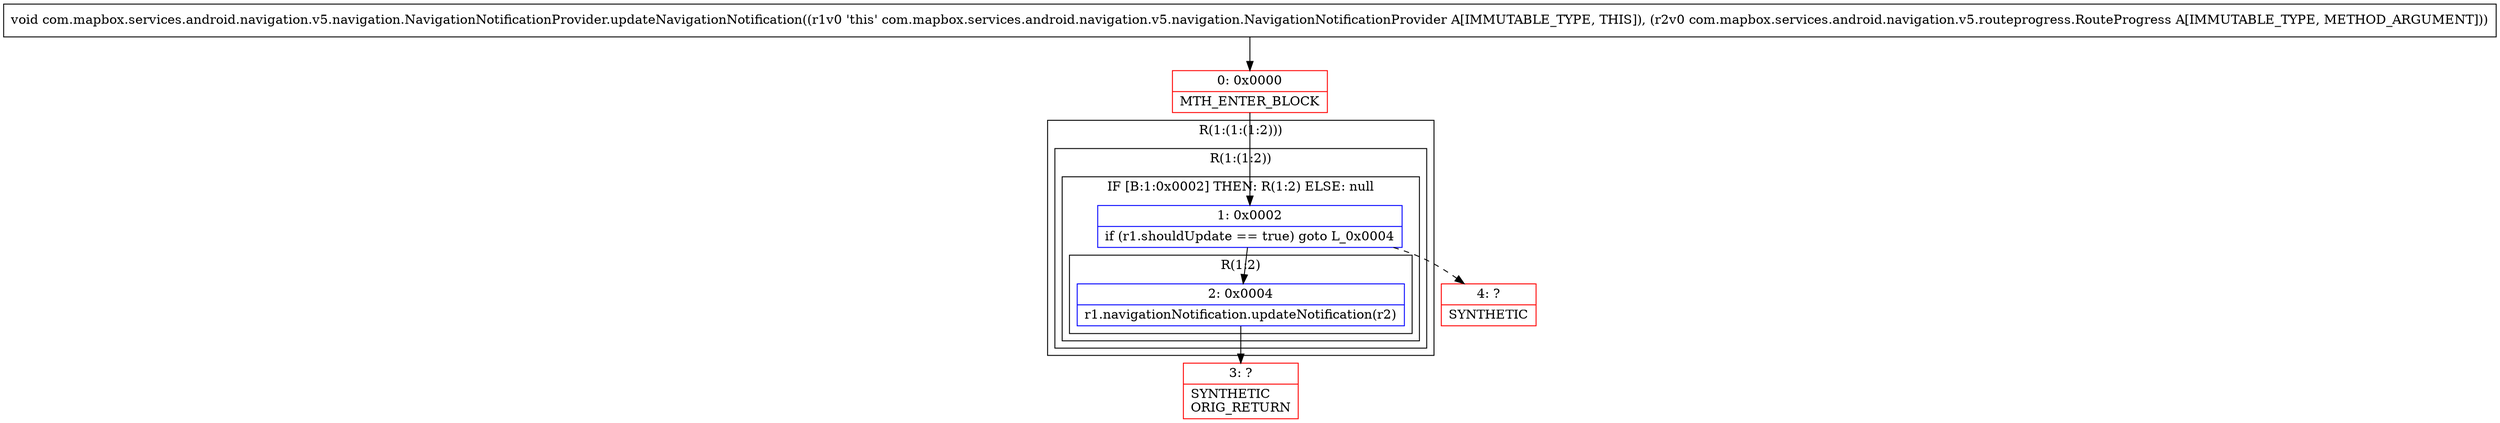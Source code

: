 digraph "CFG forcom.mapbox.services.android.navigation.v5.navigation.NavigationNotificationProvider.updateNavigationNotification(Lcom\/mapbox\/services\/android\/navigation\/v5\/routeprogress\/RouteProgress;)V" {
subgraph cluster_Region_565694806 {
label = "R(1:(1:(1:2)))";
node [shape=record,color=blue];
subgraph cluster_Region_1102673890 {
label = "R(1:(1:2))";
node [shape=record,color=blue];
subgraph cluster_IfRegion_896423337 {
label = "IF [B:1:0x0002] THEN: R(1:2) ELSE: null";
node [shape=record,color=blue];
Node_1 [shape=record,label="{1\:\ 0x0002|if (r1.shouldUpdate == true) goto L_0x0004\l}"];
subgraph cluster_Region_1099780478 {
label = "R(1:2)";
node [shape=record,color=blue];
Node_2 [shape=record,label="{2\:\ 0x0004|r1.navigationNotification.updateNotification(r2)\l}"];
}
}
}
}
Node_0 [shape=record,color=red,label="{0\:\ 0x0000|MTH_ENTER_BLOCK\l}"];
Node_3 [shape=record,color=red,label="{3\:\ ?|SYNTHETIC\lORIG_RETURN\l}"];
Node_4 [shape=record,color=red,label="{4\:\ ?|SYNTHETIC\l}"];
MethodNode[shape=record,label="{void com.mapbox.services.android.navigation.v5.navigation.NavigationNotificationProvider.updateNavigationNotification((r1v0 'this' com.mapbox.services.android.navigation.v5.navigation.NavigationNotificationProvider A[IMMUTABLE_TYPE, THIS]), (r2v0 com.mapbox.services.android.navigation.v5.routeprogress.RouteProgress A[IMMUTABLE_TYPE, METHOD_ARGUMENT])) }"];
MethodNode -> Node_0;
Node_1 -> Node_2;
Node_1 -> Node_4[style=dashed];
Node_2 -> Node_3;
Node_0 -> Node_1;
}

